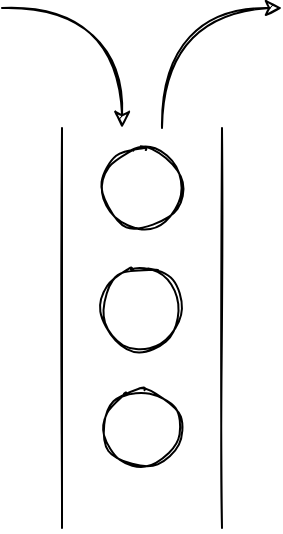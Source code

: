 <mxfile version="21.2.2" type="github">
  <diagram id="aGM87K8MSJwRIKbYJJJs" name="Page-1">
    <mxGraphModel dx="954" dy="450" grid="1" gridSize="10" guides="1" tooltips="1" connect="1" arrows="1" fold="1" page="1" pageScale="1" pageWidth="827" pageHeight="1169" math="0" shadow="0">
      <root>
        <mxCell id="0" />
        <mxCell id="1" parent="0" />
        <mxCell id="3jtRCFZpZbcKJZTfRhQ5-1" value="" style="endArrow=none;html=1;rounded=0;sketch=1;" parent="1" edge="1">
          <mxGeometry width="50" height="50" relative="1" as="geometry">
            <mxPoint x="360" y="360" as="sourcePoint" />
            <mxPoint x="360" y="160" as="targetPoint" />
          </mxGeometry>
        </mxCell>
        <mxCell id="3jtRCFZpZbcKJZTfRhQ5-2" value="" style="endArrow=none;html=1;rounded=0;sketch=1;" parent="1" edge="1">
          <mxGeometry width="50" height="50" relative="1" as="geometry">
            <mxPoint x="440" y="360" as="sourcePoint" />
            <mxPoint x="440" y="160" as="targetPoint" />
          </mxGeometry>
        </mxCell>
        <mxCell id="3jtRCFZpZbcKJZTfRhQ5-3" value="" style="ellipse;whiteSpace=wrap;html=1;aspect=fixed;sketch=1;" parent="1" vertex="1">
          <mxGeometry x="380" y="170" width="40" height="40" as="geometry" />
        </mxCell>
        <mxCell id="3jtRCFZpZbcKJZTfRhQ5-5" value="" style="ellipse;whiteSpace=wrap;html=1;aspect=fixed;sketch=1;" parent="1" vertex="1">
          <mxGeometry x="380" y="230" width="40" height="40" as="geometry" />
        </mxCell>
        <mxCell id="3jtRCFZpZbcKJZTfRhQ5-6" value="" style="ellipse;whiteSpace=wrap;html=1;aspect=fixed;sketch=1;" parent="1" vertex="1">
          <mxGeometry x="380" y="290" width="40" height="40" as="geometry" />
        </mxCell>
        <mxCell id="3jtRCFZpZbcKJZTfRhQ5-7" value="" style="endArrow=classic;html=1;rounded=0;sketch=1;edgeStyle=orthogonalEdgeStyle;curved=1;" parent="1" edge="1">
          <mxGeometry width="50" height="50" relative="1" as="geometry">
            <mxPoint x="330" y="100" as="sourcePoint" />
            <mxPoint x="390" y="160" as="targetPoint" />
          </mxGeometry>
        </mxCell>
        <mxCell id="3jtRCFZpZbcKJZTfRhQ5-9" value="" style="endArrow=classic;html=1;rounded=0;sketch=1;edgeStyle=orthogonalEdgeStyle;curved=1;" parent="1" edge="1">
          <mxGeometry width="50" height="50" relative="1" as="geometry">
            <mxPoint x="410" y="160" as="sourcePoint" />
            <mxPoint x="470" y="100" as="targetPoint" />
            <Array as="points">
              <mxPoint x="410" y="100" />
            </Array>
          </mxGeometry>
        </mxCell>
      </root>
    </mxGraphModel>
  </diagram>
</mxfile>
